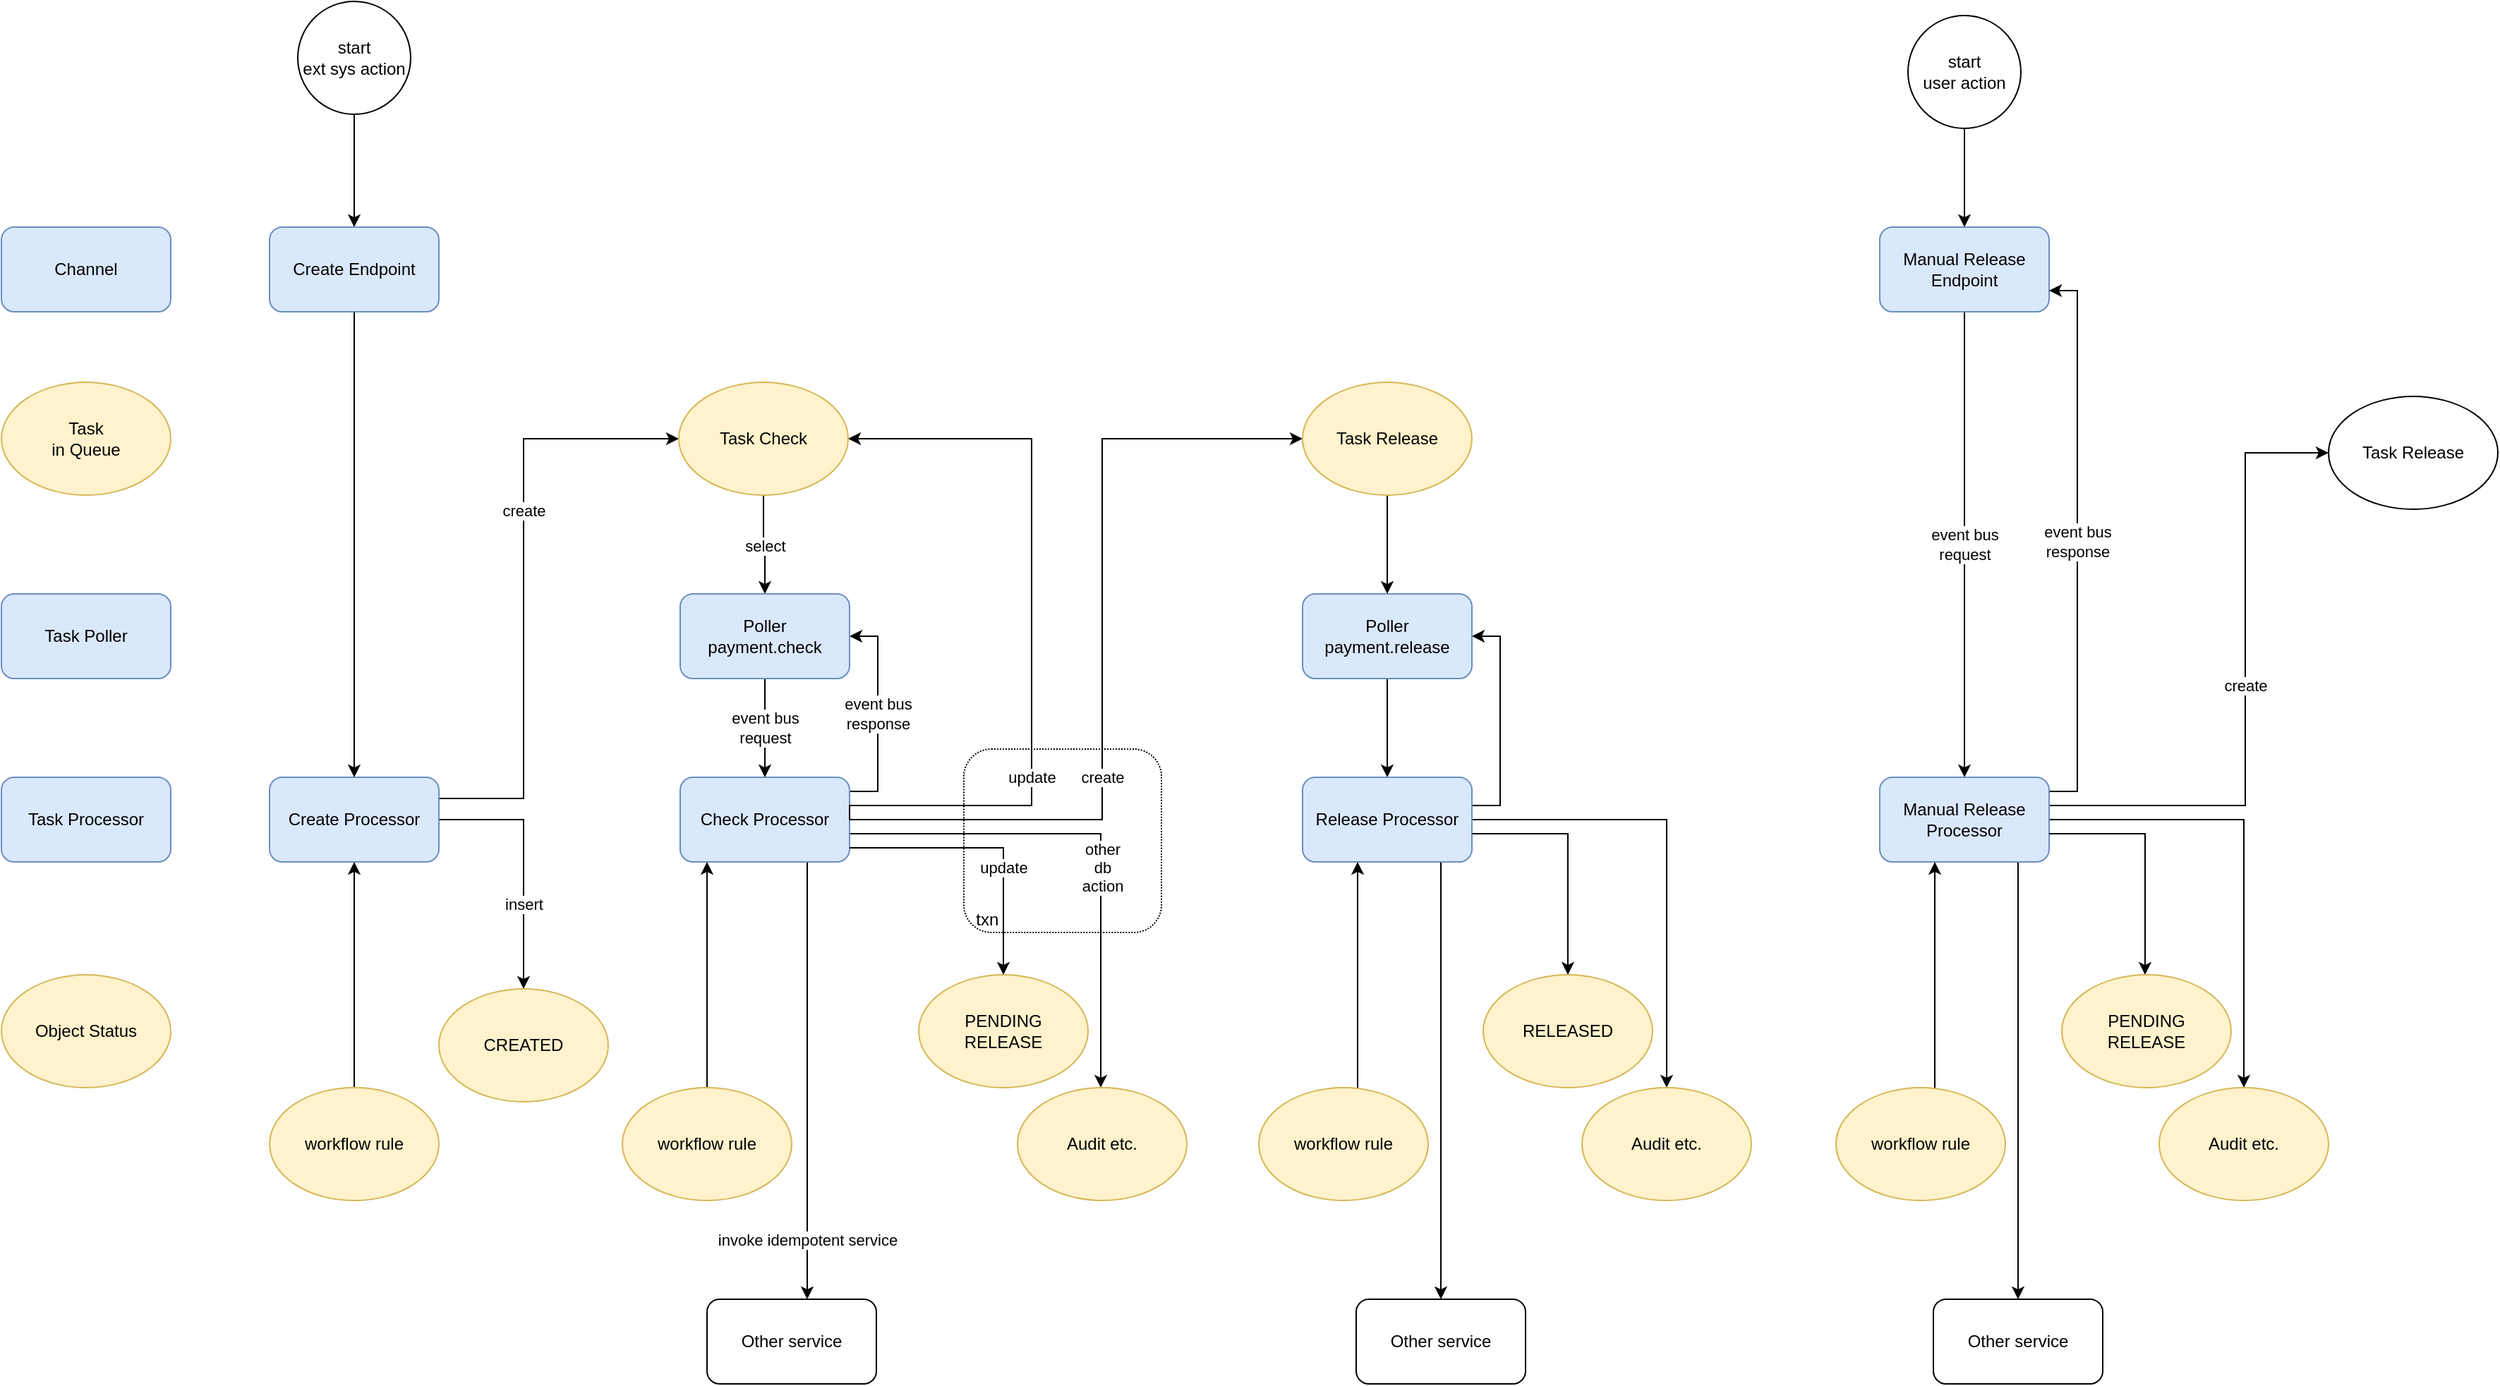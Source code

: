 <mxfile version="22.0.8" type="github">
  <diagram name="Page-1" id="2YBvvXClWsGukQMizWep">
    <mxGraphModel dx="2924" dy="1077" grid="1" gridSize="10" guides="1" tooltips="1" connect="1" arrows="1" fold="1" page="1" pageScale="1" pageWidth="850" pageHeight="1100" math="0" shadow="0">
      <root>
        <mxCell id="0" />
        <mxCell id="1" parent="0" />
        <mxCell id="lIXqguOIdfTzaIHsmeOv-60" value="" style="edgeStyle=orthogonalEdgeStyle;rounded=0;orthogonalLoop=1;jettySize=auto;html=1;" edge="1" parent="1" source="lIXqguOIdfTzaIHsmeOv-93" target="lIXqguOIdfTzaIHsmeOv-109">
          <mxGeometry relative="1" as="geometry">
            <mxPoint x="-350" y="290" as="sourcePoint" />
            <mxPoint x="-350" y="210" as="targetPoint" />
          </mxGeometry>
        </mxCell>
        <mxCell id="lIXqguOIdfTzaIHsmeOv-61" value="select" style="edgeStyle=orthogonalEdgeStyle;rounded=0;orthogonalLoop=1;jettySize=auto;html=1;" edge="1" parent="1" source="lIXqguOIdfTzaIHsmeOv-121" target="lIXqguOIdfTzaIHsmeOv-85">
          <mxGeometry y="-1" relative="1" as="geometry">
            <Array as="points" />
            <mxPoint as="offset" />
            <mxPoint x="-59" y="350" as="sourcePoint" />
          </mxGeometry>
        </mxCell>
        <mxCell id="lIXqguOIdfTzaIHsmeOv-63" value="" style="edgeStyle=orthogonalEdgeStyle;rounded=0;orthogonalLoop=1;jettySize=auto;html=1;" edge="1" parent="1" source="lIXqguOIdfTzaIHsmeOv-87" target="lIXqguOIdfTzaIHsmeOv-78">
          <mxGeometry relative="1" as="geometry" />
        </mxCell>
        <mxCell id="lIXqguOIdfTzaIHsmeOv-70" value="create" style="edgeStyle=orthogonalEdgeStyle;rounded=0;orthogonalLoop=1;jettySize=auto;html=1;exitX=1;exitY=0.25;exitDx=0;exitDy=0;" edge="1" parent="1" source="lIXqguOIdfTzaIHsmeOv-72" target="lIXqguOIdfTzaIHsmeOv-121">
          <mxGeometry x="0.244" relative="1" as="geometry">
            <Array as="points">
              <mxPoint x="-230" y="575" />
              <mxPoint x="-230" y="320" />
            </Array>
            <mxPoint as="offset" />
            <mxPoint x="-119" y="320" as="targetPoint" />
          </mxGeometry>
        </mxCell>
        <mxCell id="lIXqguOIdfTzaIHsmeOv-71" value="insert" style="edgeStyle=orthogonalEdgeStyle;rounded=0;orthogonalLoop=1;jettySize=auto;html=1;" edge="1" parent="1" source="lIXqguOIdfTzaIHsmeOv-72" target="lIXqguOIdfTzaIHsmeOv-130">
          <mxGeometry x="0.333" relative="1" as="geometry">
            <Array as="points">
              <mxPoint x="-230" y="590" />
            </Array>
            <mxPoint as="offset" />
            <mxPoint x="-230" y="710" as="targetPoint" />
          </mxGeometry>
        </mxCell>
        <mxCell id="lIXqguOIdfTzaIHsmeOv-72" value="Create Processor" style="rounded=1;whiteSpace=wrap;html=1;fillColor=#dae8fc;strokeColor=#6c8ebf;" vertex="1" parent="1">
          <mxGeometry x="-410" y="560" width="120" height="60" as="geometry" />
        </mxCell>
        <mxCell id="lIXqguOIdfTzaIHsmeOv-73" value="event bus&lt;br&gt;response" style="edgeStyle=orthogonalEdgeStyle;rounded=0;orthogonalLoop=1;jettySize=auto;html=1;" edge="1" parent="1" source="lIXqguOIdfTzaIHsmeOv-76" target="lIXqguOIdfTzaIHsmeOv-85">
          <mxGeometry relative="1" as="geometry">
            <mxPoint x="35" y="80" as="sourcePoint" />
            <Array as="points">
              <mxPoint x="21" y="570" />
              <mxPoint x="21" y="460" />
            </Array>
          </mxGeometry>
        </mxCell>
        <mxCell id="lIXqguOIdfTzaIHsmeOv-74" value="other&lt;br&gt;db&lt;br&gt;action" style="edgeStyle=orthogonalEdgeStyle;rounded=0;orthogonalLoop=1;jettySize=auto;html=1;exitX=1;exitY=0.5;exitDx=0;exitDy=0;" edge="1" parent="1" source="lIXqguOIdfTzaIHsmeOv-76" target="lIXqguOIdfTzaIHsmeOv-135">
          <mxGeometry x="0.153" y="1" relative="1" as="geometry">
            <mxPoint x="-30" y="70" as="sourcePoint" />
            <mxPoint x="179" y="790" as="targetPoint" />
            <Array as="points">
              <mxPoint x="1" y="600" />
              <mxPoint x="179" y="600" />
            </Array>
            <mxPoint as="offset" />
          </mxGeometry>
        </mxCell>
        <mxCell id="lIXqguOIdfTzaIHsmeOv-75" value="invoke idempotent service" style="edgeStyle=orthogonalEdgeStyle;rounded=0;orthogonalLoop=1;jettySize=auto;html=1;exitX=0.75;exitY=1;exitDx=0;exitDy=0;" edge="1" parent="1" source="lIXqguOIdfTzaIHsmeOv-76" target="lIXqguOIdfTzaIHsmeOv-95">
          <mxGeometry x="0.729" relative="1" as="geometry">
            <Array as="points">
              <mxPoint x="-29" y="810" />
              <mxPoint x="-29" y="810" />
            </Array>
            <mxPoint as="offset" />
          </mxGeometry>
        </mxCell>
        <mxCell id="lIXqguOIdfTzaIHsmeOv-76" value="Check Processor" style="rounded=1;whiteSpace=wrap;html=1;fillColor=#dae8fc;strokeColor=#6c8ebf;" vertex="1" parent="1">
          <mxGeometry x="-119" y="560" width="120" height="60" as="geometry" />
        </mxCell>
        <mxCell id="lIXqguOIdfTzaIHsmeOv-77" style="edgeStyle=orthogonalEdgeStyle;rounded=0;orthogonalLoop=1;jettySize=auto;html=1;entryX=1;entryY=0.5;entryDx=0;entryDy=0;" edge="1" parent="1" source="lIXqguOIdfTzaIHsmeOv-78" target="lIXqguOIdfTzaIHsmeOv-87">
          <mxGeometry relative="1" as="geometry">
            <Array as="points">
              <mxPoint x="462" y="580" />
              <mxPoint x="462" y="460" />
            </Array>
          </mxGeometry>
        </mxCell>
        <mxCell id="lIXqguOIdfTzaIHsmeOv-103" style="edgeStyle=orthogonalEdgeStyle;rounded=0;orthogonalLoop=1;jettySize=auto;html=1;" edge="1" parent="1" source="lIXqguOIdfTzaIHsmeOv-78" target="lIXqguOIdfTzaIHsmeOv-136">
          <mxGeometry relative="1" as="geometry">
            <mxPoint x="580" y="790" as="targetPoint" />
          </mxGeometry>
        </mxCell>
        <mxCell id="lIXqguOIdfTzaIHsmeOv-105" style="edgeStyle=orthogonalEdgeStyle;rounded=0;orthogonalLoop=1;jettySize=auto;html=1;" edge="1" parent="1" source="lIXqguOIdfTzaIHsmeOv-78" target="lIXqguOIdfTzaIHsmeOv-104">
          <mxGeometry relative="1" as="geometry">
            <Array as="points">
              <mxPoint x="420" y="650" />
              <mxPoint x="420" y="650" />
            </Array>
          </mxGeometry>
        </mxCell>
        <mxCell id="lIXqguOIdfTzaIHsmeOv-78" value="Release Processor" style="rounded=1;whiteSpace=wrap;html=1;fillColor=#dae8fc;strokeColor=#6c8ebf;" vertex="1" parent="1">
          <mxGeometry x="322" y="560" width="120" height="60" as="geometry" />
        </mxCell>
        <mxCell id="lIXqguOIdfTzaIHsmeOv-79" value="Task Processor" style="rounded=1;whiteSpace=wrap;html=1;fillColor=#dae8fc;strokeColor=#6c8ebf;" vertex="1" parent="1">
          <mxGeometry x="-600" y="560" width="120" height="60" as="geometry" />
        </mxCell>
        <mxCell id="lIXqguOIdfTzaIHsmeOv-80" value="Task Poller" style="rounded=1;whiteSpace=wrap;html=1;fillColor=#dae8fc;strokeColor=#6c8ebf;" vertex="1" parent="1">
          <mxGeometry x="-600" y="430" width="120" height="60" as="geometry" />
        </mxCell>
        <mxCell id="lIXqguOIdfTzaIHsmeOv-81" value="event bus&lt;br&gt;request" style="edgeStyle=orthogonalEdgeStyle;rounded=0;orthogonalLoop=1;jettySize=auto;html=1;" edge="1" parent="1" source="lIXqguOIdfTzaIHsmeOv-85" target="lIXqguOIdfTzaIHsmeOv-76">
          <mxGeometry relative="1" as="geometry" />
        </mxCell>
        <mxCell id="lIXqguOIdfTzaIHsmeOv-82" value="update" style="edgeStyle=orthogonalEdgeStyle;rounded=0;orthogonalLoop=1;jettySize=auto;html=1;exitX=1;exitY=0.5;exitDx=0;exitDy=0;" edge="1" parent="1" source="lIXqguOIdfTzaIHsmeOv-76" target="lIXqguOIdfTzaIHsmeOv-121">
          <mxGeometry x="-0.398" relative="1" as="geometry">
            <Array as="points">
              <mxPoint x="1" y="580" />
              <mxPoint x="130" y="580" />
              <mxPoint x="130" y="320" />
            </Array>
            <mxPoint as="offset" />
            <mxPoint x="1" y="320" as="targetPoint" />
          </mxGeometry>
        </mxCell>
        <mxCell id="lIXqguOIdfTzaIHsmeOv-83" value="create" style="edgeStyle=orthogonalEdgeStyle;rounded=0;orthogonalLoop=1;jettySize=auto;html=1;exitX=1;exitY=0.5;exitDx=0;exitDy=0;" edge="1" parent="1" source="lIXqguOIdfTzaIHsmeOv-76" target="lIXqguOIdfTzaIHsmeOv-122">
          <mxGeometry x="-0.291" relative="1" as="geometry">
            <Array as="points">
              <mxPoint x="180" y="590" />
              <mxPoint x="180" y="320" />
            </Array>
            <mxPoint as="offset" />
            <mxPoint x="322" y="320" as="targetPoint" />
          </mxGeometry>
        </mxCell>
        <mxCell id="lIXqguOIdfTzaIHsmeOv-84" value="update" style="edgeStyle=orthogonalEdgeStyle;rounded=0;orthogonalLoop=1;jettySize=auto;html=1;entryX=0.5;entryY=0;entryDx=0;entryDy=0;" edge="1" parent="1" source="lIXqguOIdfTzaIHsmeOv-76" target="lIXqguOIdfTzaIHsmeOv-132">
          <mxGeometry x="0.234" relative="1" as="geometry">
            <mxPoint x="10" y="60" as="sourcePoint" />
            <mxPoint x="130" y="710" as="targetPoint" />
            <Array as="points">
              <mxPoint x="110" y="610" />
            </Array>
            <mxPoint as="offset" />
          </mxGeometry>
        </mxCell>
        <mxCell id="lIXqguOIdfTzaIHsmeOv-85" value="Poller&lt;br&gt;payment.check" style="rounded=1;whiteSpace=wrap;html=1;fillColor=#dae8fc;strokeColor=#6c8ebf;" vertex="1" parent="1">
          <mxGeometry x="-119" y="430" width="120" height="60" as="geometry" />
        </mxCell>
        <mxCell id="lIXqguOIdfTzaIHsmeOv-86" value="" style="edgeStyle=orthogonalEdgeStyle;rounded=0;orthogonalLoop=1;jettySize=auto;html=1;" edge="1" parent="1" source="lIXqguOIdfTzaIHsmeOv-122" target="lIXqguOIdfTzaIHsmeOv-87">
          <mxGeometry relative="1" as="geometry">
            <mxPoint x="382" y="350" as="sourcePoint" />
            <mxPoint x="382" y="90" as="targetPoint" />
          </mxGeometry>
        </mxCell>
        <mxCell id="lIXqguOIdfTzaIHsmeOv-87" value="Poller&lt;br&gt;payment.release" style="rounded=1;whiteSpace=wrap;html=1;fillColor=#dae8fc;strokeColor=#6c8ebf;" vertex="1" parent="1">
          <mxGeometry x="322" y="430" width="120" height="60" as="geometry" />
        </mxCell>
        <mxCell id="lIXqguOIdfTzaIHsmeOv-88" value="" style="edgeStyle=orthogonalEdgeStyle;rounded=0;orthogonalLoop=1;jettySize=auto;html=1;" edge="1" parent="1" source="lIXqguOIdfTzaIHsmeOv-89" target="lIXqguOIdfTzaIHsmeOv-76">
          <mxGeometry relative="1" as="geometry">
            <Array as="points">
              <mxPoint x="-100" y="640" />
              <mxPoint x="-100" y="640" />
            </Array>
          </mxGeometry>
        </mxCell>
        <mxCell id="lIXqguOIdfTzaIHsmeOv-89" value="workflow rule" style="ellipse;whiteSpace=wrap;html=1;fillColor=#fff2cc;strokeColor=#d6b656;" vertex="1" parent="1">
          <mxGeometry x="-160" y="780" width="120" height="80" as="geometry" />
        </mxCell>
        <mxCell id="lIXqguOIdfTzaIHsmeOv-90" value="" style="edgeStyle=orthogonalEdgeStyle;rounded=0;orthogonalLoop=1;jettySize=auto;html=1;" edge="1" parent="1" source="lIXqguOIdfTzaIHsmeOv-91" target="lIXqguOIdfTzaIHsmeOv-72">
          <mxGeometry relative="1" as="geometry" />
        </mxCell>
        <mxCell id="lIXqguOIdfTzaIHsmeOv-91" value="workflow rule" style="ellipse;whiteSpace=wrap;html=1;fillColor=#fff2cc;strokeColor=#d6b656;" vertex="1" parent="1">
          <mxGeometry x="-410" y="780" width="120" height="80" as="geometry" />
        </mxCell>
        <mxCell id="lIXqguOIdfTzaIHsmeOv-92" value="&amp;nbsp; txn" style="rounded=1;whiteSpace=wrap;html=1;dashed=1;dashPattern=1 1;fillColor=none;align=left;verticalAlign=bottom;" vertex="1" parent="1">
          <mxGeometry x="82" y="540" width="140" height="130" as="geometry" />
        </mxCell>
        <mxCell id="lIXqguOIdfTzaIHsmeOv-93" value="start&lt;br&gt;ext sys action" style="ellipse;whiteSpace=wrap;html=1;aspect=fixed;" vertex="1" parent="1">
          <mxGeometry x="-390" y="10" width="80" height="80" as="geometry" />
        </mxCell>
        <mxCell id="lIXqguOIdfTzaIHsmeOv-95" value="Other service" style="rounded=1;whiteSpace=wrap;html=1;" vertex="1" parent="1">
          <mxGeometry x="-100" y="930" width="120" height="60" as="geometry" />
        </mxCell>
        <mxCell id="lIXqguOIdfTzaIHsmeOv-96" style="edgeStyle=orthogonalEdgeStyle;rounded=0;orthogonalLoop=1;jettySize=auto;html=1;" edge="1" parent="1" source="lIXqguOIdfTzaIHsmeOv-78" target="lIXqguOIdfTzaIHsmeOv-134">
          <mxGeometry relative="1" as="geometry">
            <Array as="points">
              <mxPoint x="510" y="600" />
            </Array>
            <mxPoint x="510" y="710" as="targetPoint" />
          </mxGeometry>
        </mxCell>
        <mxCell id="lIXqguOIdfTzaIHsmeOv-104" value="Other service" style="rounded=1;whiteSpace=wrap;html=1;" vertex="1" parent="1">
          <mxGeometry x="360" y="930" width="120" height="60" as="geometry" />
        </mxCell>
        <mxCell id="lIXqguOIdfTzaIHsmeOv-107" style="edgeStyle=orthogonalEdgeStyle;rounded=0;orthogonalLoop=1;jettySize=auto;html=1;" edge="1" parent="1" source="lIXqguOIdfTzaIHsmeOv-106" target="lIXqguOIdfTzaIHsmeOv-78">
          <mxGeometry relative="1" as="geometry">
            <Array as="points">
              <mxPoint x="361" y="690" />
              <mxPoint x="361" y="690" />
            </Array>
          </mxGeometry>
        </mxCell>
        <mxCell id="lIXqguOIdfTzaIHsmeOv-106" value="workflow rule" style="ellipse;whiteSpace=wrap;html=1;fillColor=#fff2cc;strokeColor=#d6b656;" vertex="1" parent="1">
          <mxGeometry x="291" y="780" width="120" height="80" as="geometry" />
        </mxCell>
        <mxCell id="lIXqguOIdfTzaIHsmeOv-108" value="Channel" style="rounded=1;whiteSpace=wrap;html=1;fillColor=#dae8fc;strokeColor=#6c8ebf;" vertex="1" parent="1">
          <mxGeometry x="-600" y="170" width="120" height="60" as="geometry" />
        </mxCell>
        <mxCell id="lIXqguOIdfTzaIHsmeOv-127" style="edgeStyle=orthogonalEdgeStyle;rounded=0;orthogonalLoop=1;jettySize=auto;html=1;" edge="1" parent="1" source="lIXqguOIdfTzaIHsmeOv-109" target="lIXqguOIdfTzaIHsmeOv-72">
          <mxGeometry relative="1" as="geometry" />
        </mxCell>
        <mxCell id="lIXqguOIdfTzaIHsmeOv-109" value="Create Endpoint" style="rounded=1;whiteSpace=wrap;html=1;fillColor=#dae8fc;strokeColor=#6c8ebf;" vertex="1" parent="1">
          <mxGeometry x="-410" y="170" width="120" height="60" as="geometry" />
        </mxCell>
        <mxCell id="lIXqguOIdfTzaIHsmeOv-120" value="event bus&lt;br&gt;request" style="edgeStyle=orthogonalEdgeStyle;rounded=0;orthogonalLoop=1;jettySize=auto;html=1;" edge="1" parent="1" source="lIXqguOIdfTzaIHsmeOv-110" target="lIXqguOIdfTzaIHsmeOv-114">
          <mxGeometry relative="1" as="geometry" />
        </mxCell>
        <mxCell id="lIXqguOIdfTzaIHsmeOv-110" value="Manual Release Endpoint" style="rounded=1;whiteSpace=wrap;html=1;fillColor=#dae8fc;strokeColor=#6c8ebf;" vertex="1" parent="1">
          <mxGeometry x="731" y="170" width="120" height="60" as="geometry" />
        </mxCell>
        <mxCell id="lIXqguOIdfTzaIHsmeOv-112" style="edgeStyle=orthogonalEdgeStyle;rounded=0;orthogonalLoop=1;jettySize=auto;html=1;" edge="1" parent="1" source="lIXqguOIdfTzaIHsmeOv-114" target="lIXqguOIdfTzaIHsmeOv-137">
          <mxGeometry relative="1" as="geometry">
            <mxPoint x="989" y="790" as="targetPoint" />
          </mxGeometry>
        </mxCell>
        <mxCell id="lIXqguOIdfTzaIHsmeOv-113" style="edgeStyle=orthogonalEdgeStyle;rounded=0;orthogonalLoop=1;jettySize=auto;html=1;" edge="1" parent="1" source="lIXqguOIdfTzaIHsmeOv-114" target="lIXqguOIdfTzaIHsmeOv-117">
          <mxGeometry relative="1" as="geometry">
            <Array as="points">
              <mxPoint x="829" y="650" />
              <mxPoint x="829" y="650" />
            </Array>
          </mxGeometry>
        </mxCell>
        <mxCell id="lIXqguOIdfTzaIHsmeOv-123" value="event bus&lt;br&gt;response" style="edgeStyle=orthogonalEdgeStyle;rounded=0;orthogonalLoop=1;jettySize=auto;html=1;entryX=1;entryY=0.75;entryDx=0;entryDy=0;" edge="1" parent="1" source="lIXqguOIdfTzaIHsmeOv-114" target="lIXqguOIdfTzaIHsmeOv-110">
          <mxGeometry relative="1" as="geometry">
            <Array as="points">
              <mxPoint x="871" y="570" />
              <mxPoint x="871" y="215" />
            </Array>
          </mxGeometry>
        </mxCell>
        <mxCell id="lIXqguOIdfTzaIHsmeOv-125" value="create" style="edgeStyle=orthogonalEdgeStyle;rounded=0;orthogonalLoop=1;jettySize=auto;html=1;entryX=0;entryY=0.5;entryDx=0;entryDy=0;" edge="1" parent="1" source="lIXqguOIdfTzaIHsmeOv-114" target="lIXqguOIdfTzaIHsmeOv-124">
          <mxGeometry relative="1" as="geometry">
            <Array as="points">
              <mxPoint x="990" y="580" />
              <mxPoint x="990" y="330" />
            </Array>
          </mxGeometry>
        </mxCell>
        <mxCell id="lIXqguOIdfTzaIHsmeOv-114" value="Manual Release Processor" style="rounded=1;whiteSpace=wrap;html=1;fillColor=#dae8fc;strokeColor=#6c8ebf;" vertex="1" parent="1">
          <mxGeometry x="731" y="560" width="120" height="60" as="geometry" />
        </mxCell>
        <mxCell id="lIXqguOIdfTzaIHsmeOv-115" style="edgeStyle=orthogonalEdgeStyle;rounded=0;orthogonalLoop=1;jettySize=auto;html=1;" edge="1" parent="1" source="lIXqguOIdfTzaIHsmeOv-114" target="lIXqguOIdfTzaIHsmeOv-133">
          <mxGeometry relative="1" as="geometry">
            <Array as="points">
              <mxPoint x="919" y="600" />
            </Array>
            <mxPoint x="919" y="710" as="targetPoint" />
          </mxGeometry>
        </mxCell>
        <mxCell id="lIXqguOIdfTzaIHsmeOv-117" value="Other service" style="rounded=1;whiteSpace=wrap;html=1;" vertex="1" parent="1">
          <mxGeometry x="769" y="930" width="120" height="60" as="geometry" />
        </mxCell>
        <mxCell id="lIXqguOIdfTzaIHsmeOv-118" style="edgeStyle=orthogonalEdgeStyle;rounded=0;orthogonalLoop=1;jettySize=auto;html=1;" edge="1" parent="1" source="lIXqguOIdfTzaIHsmeOv-119" target="lIXqguOIdfTzaIHsmeOv-114">
          <mxGeometry relative="1" as="geometry">
            <Array as="points">
              <mxPoint x="770" y="690" />
              <mxPoint x="770" y="690" />
            </Array>
          </mxGeometry>
        </mxCell>
        <mxCell id="lIXqguOIdfTzaIHsmeOv-119" value="workflow rule" style="ellipse;whiteSpace=wrap;html=1;fillColor=#fff2cc;strokeColor=#d6b656;" vertex="1" parent="1">
          <mxGeometry x="700" y="780" width="120" height="80" as="geometry" />
        </mxCell>
        <mxCell id="lIXqguOIdfTzaIHsmeOv-121" value="Task Check" style="ellipse;whiteSpace=wrap;html=1;fillColor=#fff2cc;strokeColor=#d6b656;" vertex="1" parent="1">
          <mxGeometry x="-120" y="280" width="120" height="80" as="geometry" />
        </mxCell>
        <mxCell id="lIXqguOIdfTzaIHsmeOv-122" value="Task Release" style="ellipse;whiteSpace=wrap;html=1;fillColor=#fff2cc;strokeColor=#d6b656;" vertex="1" parent="1">
          <mxGeometry x="322" y="280" width="120" height="80" as="geometry" />
        </mxCell>
        <mxCell id="lIXqguOIdfTzaIHsmeOv-124" value="Task Release" style="ellipse;whiteSpace=wrap;html=1;" vertex="1" parent="1">
          <mxGeometry x="1049" y="290" width="120" height="80" as="geometry" />
        </mxCell>
        <mxCell id="lIXqguOIdfTzaIHsmeOv-128" value="" style="edgeStyle=orthogonalEdgeStyle;rounded=0;orthogonalLoop=1;jettySize=auto;html=1;" edge="1" parent="1" source="lIXqguOIdfTzaIHsmeOv-126" target="lIXqguOIdfTzaIHsmeOv-110">
          <mxGeometry relative="1" as="geometry" />
        </mxCell>
        <mxCell id="lIXqguOIdfTzaIHsmeOv-126" value="start&lt;br&gt;user action" style="ellipse;whiteSpace=wrap;html=1;aspect=fixed;" vertex="1" parent="1">
          <mxGeometry x="751" y="20" width="80" height="80" as="geometry" />
        </mxCell>
        <mxCell id="lIXqguOIdfTzaIHsmeOv-129" value="Task&lt;br&gt;in Queue" style="ellipse;whiteSpace=wrap;html=1;fillColor=#fff2cc;strokeColor=#d6b656;" vertex="1" parent="1">
          <mxGeometry x="-600" y="280" width="120" height="80" as="geometry" />
        </mxCell>
        <mxCell id="lIXqguOIdfTzaIHsmeOv-130" value="CREATED" style="ellipse;whiteSpace=wrap;html=1;fillColor=#fff2cc;strokeColor=#d6b656;" vertex="1" parent="1">
          <mxGeometry x="-290" y="710" width="120" height="80" as="geometry" />
        </mxCell>
        <mxCell id="lIXqguOIdfTzaIHsmeOv-131" value="Object Status" style="ellipse;whiteSpace=wrap;html=1;fillColor=#fff2cc;strokeColor=#d6b656;" vertex="1" parent="1">
          <mxGeometry x="-600" y="700" width="120" height="80" as="geometry" />
        </mxCell>
        <mxCell id="lIXqguOIdfTzaIHsmeOv-132" value="PENDING&lt;br&gt;RELEASE" style="ellipse;whiteSpace=wrap;html=1;fillColor=#fff2cc;strokeColor=#d6b656;" vertex="1" parent="1">
          <mxGeometry x="50" y="700" width="120" height="80" as="geometry" />
        </mxCell>
        <mxCell id="lIXqguOIdfTzaIHsmeOv-133" value="PENDING&lt;br&gt;RELEASE" style="ellipse;whiteSpace=wrap;html=1;fillColor=#fff2cc;strokeColor=#d6b656;" vertex="1" parent="1">
          <mxGeometry x="860" y="700" width="120" height="80" as="geometry" />
        </mxCell>
        <mxCell id="lIXqguOIdfTzaIHsmeOv-134" value="RELEASED" style="ellipse;whiteSpace=wrap;html=1;fillColor=#fff2cc;strokeColor=#d6b656;" vertex="1" parent="1">
          <mxGeometry x="450" y="700" width="120" height="80" as="geometry" />
        </mxCell>
        <mxCell id="lIXqguOIdfTzaIHsmeOv-135" value="Audit etc." style="ellipse;whiteSpace=wrap;html=1;fillColor=#fff2cc;strokeColor=#d6b656;" vertex="1" parent="1">
          <mxGeometry x="120" y="780" width="120" height="80" as="geometry" />
        </mxCell>
        <mxCell id="lIXqguOIdfTzaIHsmeOv-136" value="Audit etc." style="ellipse;whiteSpace=wrap;html=1;fillColor=#fff2cc;strokeColor=#d6b656;" vertex="1" parent="1">
          <mxGeometry x="520" y="780" width="120" height="80" as="geometry" />
        </mxCell>
        <mxCell id="lIXqguOIdfTzaIHsmeOv-137" value="Audit etc." style="ellipse;whiteSpace=wrap;html=1;fillColor=#fff2cc;strokeColor=#d6b656;" vertex="1" parent="1">
          <mxGeometry x="929" y="780" width="120" height="80" as="geometry" />
        </mxCell>
      </root>
    </mxGraphModel>
  </diagram>
</mxfile>
